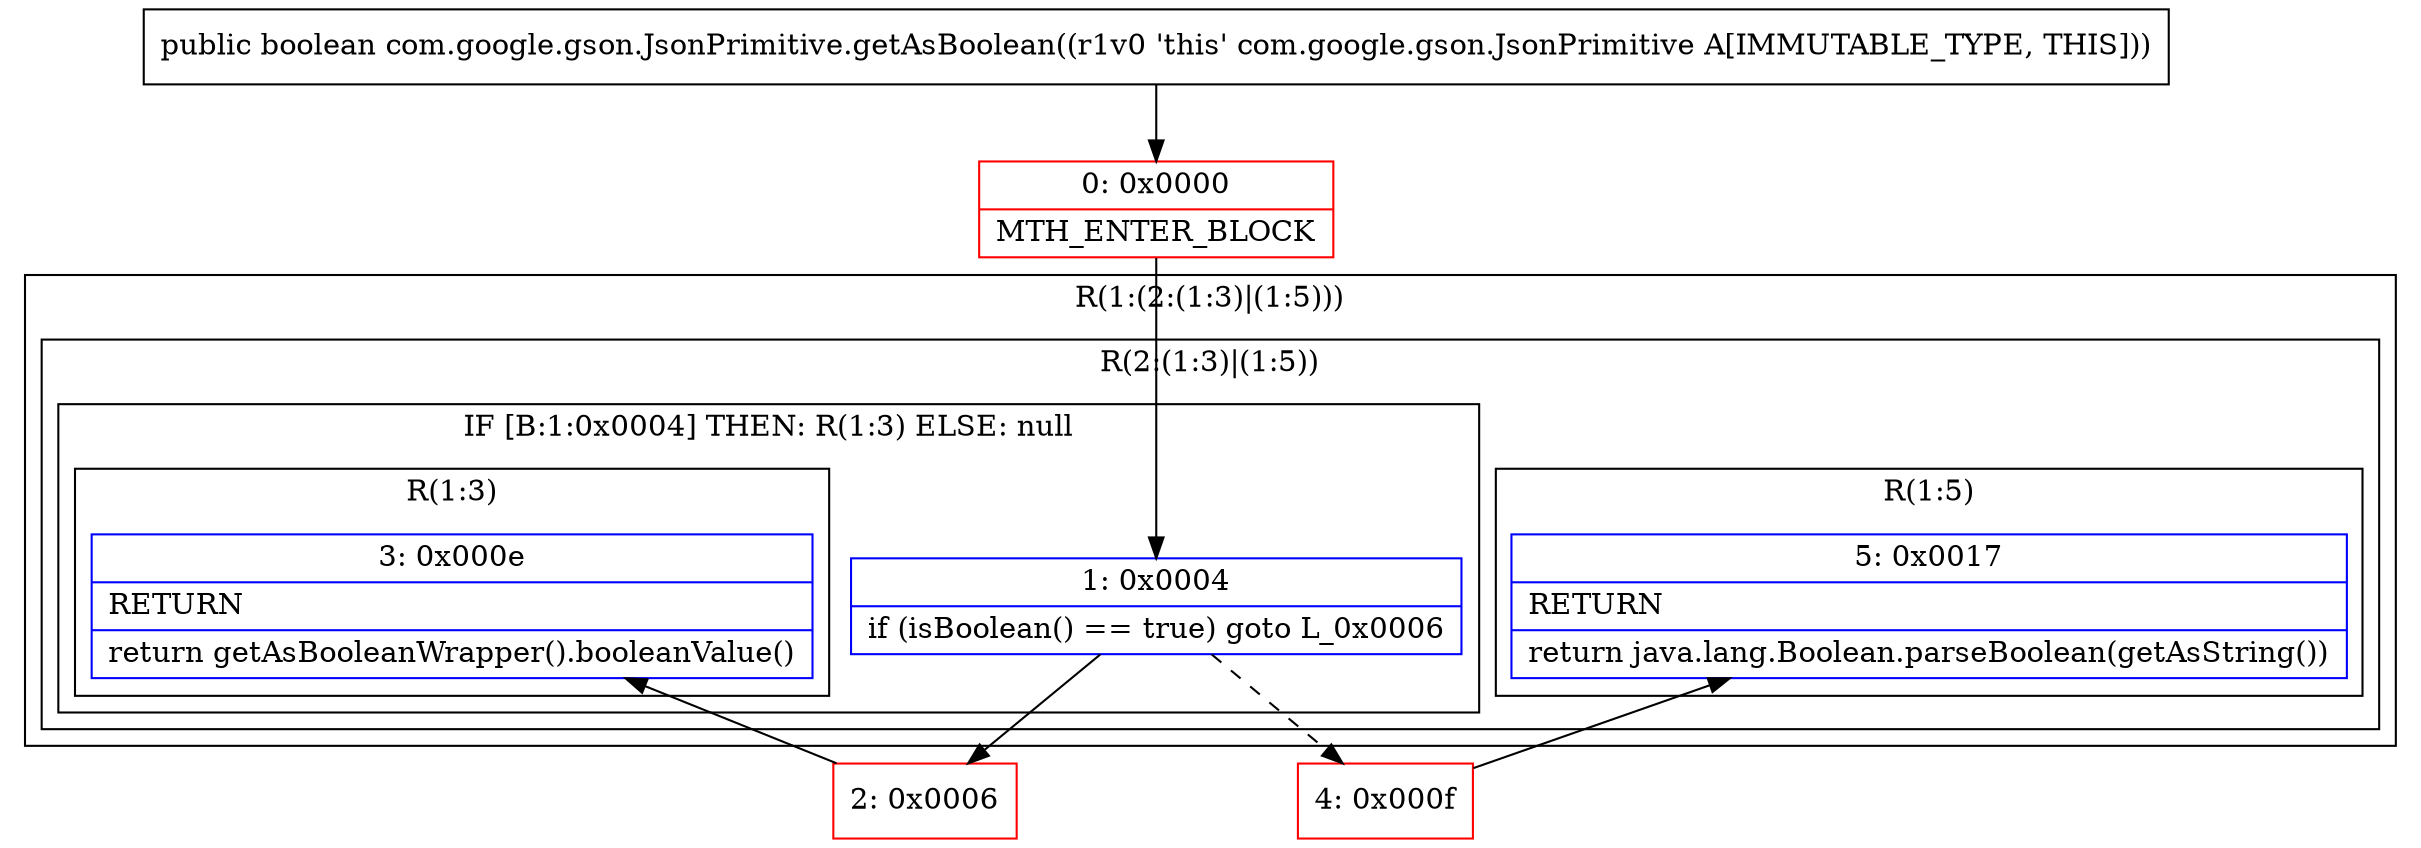 digraph "CFG forcom.google.gson.JsonPrimitive.getAsBoolean()Z" {
subgraph cluster_Region_110960227 {
label = "R(1:(2:(1:3)|(1:5)))";
node [shape=record,color=blue];
subgraph cluster_Region_1868270358 {
label = "R(2:(1:3)|(1:5))";
node [shape=record,color=blue];
subgraph cluster_IfRegion_438436804 {
label = "IF [B:1:0x0004] THEN: R(1:3) ELSE: null";
node [shape=record,color=blue];
Node_1 [shape=record,label="{1\:\ 0x0004|if (isBoolean() == true) goto L_0x0006\l}"];
subgraph cluster_Region_690646602 {
label = "R(1:3)";
node [shape=record,color=blue];
Node_3 [shape=record,label="{3\:\ 0x000e|RETURN\l|return getAsBooleanWrapper().booleanValue()\l}"];
}
}
subgraph cluster_Region_1202328330 {
label = "R(1:5)";
node [shape=record,color=blue];
Node_5 [shape=record,label="{5\:\ 0x0017|RETURN\l|return java.lang.Boolean.parseBoolean(getAsString())\l}"];
}
}
}
Node_0 [shape=record,color=red,label="{0\:\ 0x0000|MTH_ENTER_BLOCK\l}"];
Node_2 [shape=record,color=red,label="{2\:\ 0x0006}"];
Node_4 [shape=record,color=red,label="{4\:\ 0x000f}"];
MethodNode[shape=record,label="{public boolean com.google.gson.JsonPrimitive.getAsBoolean((r1v0 'this' com.google.gson.JsonPrimitive A[IMMUTABLE_TYPE, THIS])) }"];
MethodNode -> Node_0;
Node_1 -> Node_2;
Node_1 -> Node_4[style=dashed];
Node_0 -> Node_1;
Node_2 -> Node_3;
Node_4 -> Node_5;
}

